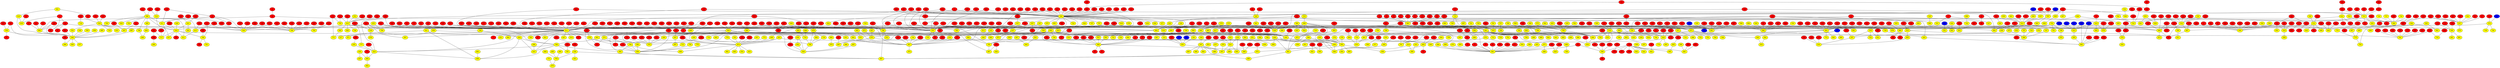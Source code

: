 graph {
0 [style = filled fillcolor = red];
1 [style = filled fillcolor = red];
2 [style = filled fillcolor = red];
3 [style = filled fillcolor = red];
4 [style = filled fillcolor = red];
5 [style = filled fillcolor = red];
6 [style = filled fillcolor = red];
7 [style = filled fillcolor = red];
8 [style = filled fillcolor = red];
9 [style = filled fillcolor = red];
10 [style = filled fillcolor = red];
11 [style = filled fillcolor = red];
12 [style = filled fillcolor = red];
13 [style = filled fillcolor = red];
14 [style = filled fillcolor = red];
15 [style = filled fillcolor = red];
16 [style = filled fillcolor = red];
17 [style = filled fillcolor = red];
18 [style = filled fillcolor = red];
19 [style = filled fillcolor = red];
20 [style = filled fillcolor = red];
21 [style = filled fillcolor = red];
22 [style = filled fillcolor = red];
23 [style = filled fillcolor = red];
24 [style = filled fillcolor = red];
25 [style = filled fillcolor = red];
26 [style = filled fillcolor = red];
27 [style = filled fillcolor = red];
28 [style = filled fillcolor = red];
29 [style = filled fillcolor = red];
30 [style = filled fillcolor = red];
31 [style = filled fillcolor = red];
32 [style = filled fillcolor = red];
33 [style = filled fillcolor = red];
34 [style = filled fillcolor = red];
35 [style = filled fillcolor = red];
36 [style = filled fillcolor = red];
37 [style = filled fillcolor = red];
38 [style = filled fillcolor = red];
39 [style = filled fillcolor = red];
40 [style = filled fillcolor = red];
41 [style = filled fillcolor = red];
42 [style = filled fillcolor = red];
43 [style = filled fillcolor = red];
44 [style = filled fillcolor = red];
45 [style = filled fillcolor = red];
46 [style = filled fillcolor = red];
47 [style = filled fillcolor = red];
48 [style = filled fillcolor = red];
49 [style = filled fillcolor = red];
50 [style = filled fillcolor = red];
51 [style = filled fillcolor = red];
52 [style = filled fillcolor = red];
53 [style = filled fillcolor = red];
54 [style = filled fillcolor = red];
55 [style = filled fillcolor = red];
56 [style = filled fillcolor = red];
57 [style = filled fillcolor = red];
58 [style = filled fillcolor = red];
59 [style = filled fillcolor = red];
60 [style = filled fillcolor = red];
61 [style = filled fillcolor = red];
62 [style = filled fillcolor = red];
63 [style = filled fillcolor = red];
64 [style = filled fillcolor = red];
65 [style = filled fillcolor = red];
66 [style = filled fillcolor = red];
67 [style = filled fillcolor = red];
68 [style = filled fillcolor = red];
69 [style = filled fillcolor = red];
70 [style = filled fillcolor = red];
71 [style = filled fillcolor = red];
72 [style = filled fillcolor = red];
73 [style = filled fillcolor = red];
74 [style = filled fillcolor = red];
75 [style = filled fillcolor = red];
76 [style = filled fillcolor = red];
77 [style = filled fillcolor = red];
78 [style = filled fillcolor = red];
79 [style = filled fillcolor = red];
80 [style = filled fillcolor = red];
81 [style = filled fillcolor = red];
82 [style = filled fillcolor = red];
83 [style = filled fillcolor = red];
84 [style = filled fillcolor = red];
85 [style = filled fillcolor = red];
86 [style = filled fillcolor = red];
87 [style = filled fillcolor = red];
88 [style = filled fillcolor = red];
89 [style = filled fillcolor = red];
90 [style = filled fillcolor = red];
91 [style = filled fillcolor = red];
92 [style = filled fillcolor = red];
93 [style = filled fillcolor = red];
94 [style = filled fillcolor = red];
95 [style = filled fillcolor = red];
96 [style = filled fillcolor = red];
97 [style = filled fillcolor = red];
98 [style = filled fillcolor = red];
99 [style = filled fillcolor = red];
100 [style = filled fillcolor = red];
101 [style = filled fillcolor = red];
102 [style = filled fillcolor = red];
103 [style = filled fillcolor = red];
104 [style = filled fillcolor = red];
105 [style = filled fillcolor = red];
106 [style = filled fillcolor = red];
107 [style = filled fillcolor = red];
108 [style = filled fillcolor = red];
109 [style = filled fillcolor = red];
110 [style = filled fillcolor = red];
111 [style = filled fillcolor = red];
112 [style = filled fillcolor = red];
113 [style = filled fillcolor = red];
114 [style = filled fillcolor = red];
115 [style = filled fillcolor = red];
116 [style = filled fillcolor = red];
117 [style = filled fillcolor = red];
118 [style = filled fillcolor = red];
119 [style = filled fillcolor = red];
120 [style = filled fillcolor = red];
121 [style = filled fillcolor = red];
122 [style = filled fillcolor = red];
123 [style = filled fillcolor = red];
124 [style = filled fillcolor = red];
125 [style = filled fillcolor = red];
126 [style = filled fillcolor = red];
127 [style = filled fillcolor = red];
128 [style = filled fillcolor = red];
129 [style = filled fillcolor = red];
130 [style = filled fillcolor = red];
131 [style = filled fillcolor = red];
132 [style = filled fillcolor = red];
133 [style = filled fillcolor = red];
134 [style = filled fillcolor = red];
135 [style = filled fillcolor = red];
136 [style = filled fillcolor = red];
137 [style = filled fillcolor = red];
138 [style = filled fillcolor = red];
139 [style = filled fillcolor = red];
140 [style = filled fillcolor = red];
141 [style = filled fillcolor = red];
142 [style = filled fillcolor = red];
143 [style = filled fillcolor = red];
144 [style = filled fillcolor = red];
145 [style = filled fillcolor = red];
146 [style = filled fillcolor = red];
147 [style = filled fillcolor = red];
148 [style = filled fillcolor = red];
149 [style = filled fillcolor = red];
150 [style = filled fillcolor = red];
151 [style = filled fillcolor = red];
152 [style = filled fillcolor = red];
153 [style = filled fillcolor = red];
154 [style = filled fillcolor = red];
155 [style = filled fillcolor = red];
156 [style = filled fillcolor = red];
157 [style = filled fillcolor = red];
158 [style = filled fillcolor = red];
159 [style = filled fillcolor = red];
160 [style = filled fillcolor = red];
161 [style = filled fillcolor = red];
162 [style = filled fillcolor = red];
163 [style = filled fillcolor = red];
164 [style = filled fillcolor = red];
165 [style = filled fillcolor = red];
166 [style = filled fillcolor = red];
167 [style = filled fillcolor = red];
168 [style = filled fillcolor = red];
169 [style = filled fillcolor = red];
170 [style = filled fillcolor = red];
171 [style = filled fillcolor = red];
172 [style = filled fillcolor = red];
173 [style = filled fillcolor = red];
174 [style = filled fillcolor = red];
175 [style = filled fillcolor = red];
176 [style = filled fillcolor = red];
177 [style = filled fillcolor = red];
178 [style = filled fillcolor = red];
179 [style = filled fillcolor = red];
180 [style = filled fillcolor = red];
181 [style = filled fillcolor = red];
182 [style = filled fillcolor = red];
183 [style = filled fillcolor = red];
184 [style = filled fillcolor = red];
185 [style = filled fillcolor = red];
186 [style = filled fillcolor = red];
187 [style = filled fillcolor = red];
188 [style = filled fillcolor = red];
189 [style = filled fillcolor = red];
190 [style = filled fillcolor = red];
191 [style = filled fillcolor = red];
192 [style = filled fillcolor = red];
193 [style = filled fillcolor = red];
194 [style = filled fillcolor = red];
195 [style = filled fillcolor = red];
196 [style = filled fillcolor = red];
197 [style = filled fillcolor = red];
198 [style = filled fillcolor = red];
199 [style = filled fillcolor = red];
200 [style = filled fillcolor = red];
201 [style = filled fillcolor = red];
202 [style = filled fillcolor = red];
203 [style = filled fillcolor = red];
204 [style = filled fillcolor = red];
205 [style = filled fillcolor = red];
206 [style = filled fillcolor = red];
207 [style = filled fillcolor = red];
208 [style = filled fillcolor = red];
209 [style = filled fillcolor = red];
210 [style = filled fillcolor = red];
211 [style = filled fillcolor = red];
212 [style = filled fillcolor = red];
213 [style = filled fillcolor = red];
214 [style = filled fillcolor = red];
215 [style = filled fillcolor = red];
216 [style = filled fillcolor = red];
217 [style = filled fillcolor = red];
218 [style = filled fillcolor = red];
219 [style = filled fillcolor = red];
220 [style = filled fillcolor = red];
221 [style = filled fillcolor = red];
222 [style = filled fillcolor = red];
223 [style = filled fillcolor = red];
224 [style = filled fillcolor = red];
225 [style = filled fillcolor = red];
226 [style = filled fillcolor = red];
227 [style = filled fillcolor = red];
228 [style = filled fillcolor = red];
229 [style = filled fillcolor = red];
230 [style = filled fillcolor = red];
231 [style = filled fillcolor = red];
232 [style = filled fillcolor = red];
233 [style = filled fillcolor = red];
234 [style = filled fillcolor = red];
235 [style = filled fillcolor = red];
236 [style = filled fillcolor = red];
237 [style = filled fillcolor = red];
238 [style = filled fillcolor = red];
239 [style = filled fillcolor = red];
240 [style = filled fillcolor = red];
241 [style = filled fillcolor = red];
242 [style = filled fillcolor = red];
243 [style = filled fillcolor = red];
244 [style = filled fillcolor = red];
245 [style = filled fillcolor = red];
246 [style = filled fillcolor = red];
247 [style = filled fillcolor = red];
248 [style = filled fillcolor = red];
249 [style = filled fillcolor = red];
250 [style = filled fillcolor = red];
251 [style = filled fillcolor = red];
252 [style = filled fillcolor = red];
253 [style = filled fillcolor = red];
254 [style = filled fillcolor = red];
255 [style = filled fillcolor = red];
256 [style = filled fillcolor = red];
257 [style = filled fillcolor = red];
258 [style = filled fillcolor = red];
259 [style = filled fillcolor = red];
260 [style = filled fillcolor = red];
261 [style = filled fillcolor = red];
262 [style = filled fillcolor = red];
263 [style = filled fillcolor = red];
264 [style = filled fillcolor = red];
265 [style = filled fillcolor = red];
266 [style = filled fillcolor = red];
267 [style = filled fillcolor = red];
268 [style = filled fillcolor = red];
269 [style = filled fillcolor = red];
270 [style = filled fillcolor = red];
271 [style = filled fillcolor = red];
272 [style = filled fillcolor = red];
273 [style = filled fillcolor = red];
274 [style = filled fillcolor = red];
275 [style = filled fillcolor = red];
276 [style = filled fillcolor = red];
277 [style = filled fillcolor = red];
278 [style = filled fillcolor = red];
279 [style = filled fillcolor = red];
280 [style = filled fillcolor = red];
281 [style = filled fillcolor = red];
282 [style = filled fillcolor = red];
283 [style = filled fillcolor = red];
284 [style = filled fillcolor = red];
285 [style = filled fillcolor = red];
286 [style = filled fillcolor = red];
287 [style = filled fillcolor = red];
288 [style = filled fillcolor = red];
289 [style = filled fillcolor = red];
290 [style = filled fillcolor = red];
291 [style = filled fillcolor = red];
292 [style = filled fillcolor = red];
293 [style = filled fillcolor = red];
294 [style = filled fillcolor = red];
295 [style = filled fillcolor = red];
296 [style = filled fillcolor = red];
297 [style = filled fillcolor = red];
298 [style = filled fillcolor = red];
299 [style = filled fillcolor = red];
300 [style = filled fillcolor = red];
301 [style = filled fillcolor = red];
302 [style = filled fillcolor = red];
303 [style = filled fillcolor = red];
304 [style = filled fillcolor = red];
305 [style = filled fillcolor = red];
306 [style = filled fillcolor = red];
307 [style = filled fillcolor = red];
308 [style = filled fillcolor = red];
309 [style = filled fillcolor = red];
310 [style = filled fillcolor = red];
311 [style = filled fillcolor = red];
312 [style = filled fillcolor = red];
313 [style = filled fillcolor = red];
314 [style = filled fillcolor = red];
315 [style = filled fillcolor = red];
316 [style = filled fillcolor = red];
317 [style = filled fillcolor = red];
318 [style = filled fillcolor = red];
319 [style = filled fillcolor = red];
320 [style = filled fillcolor = red];
321 [style = filled fillcolor = red];
322 [style = filled fillcolor = red];
323 [style = filled fillcolor = red];
324 [style = filled fillcolor = red];
325 [style = filled fillcolor = red];
326 [style = filled fillcolor = red];
327 [style = filled fillcolor = red];
328 [style = filled fillcolor = red];
329 [style = filled fillcolor = red];
330 [style = filled fillcolor = red];
331 [style = filled fillcolor = red];
332 [style = filled fillcolor = red];
333 [style = filled fillcolor = red];
334 [style = filled fillcolor = red];
335 [style = filled fillcolor = red];
336 [style = filled fillcolor = red];
337 [style = filled fillcolor = red];
338 [style = filled fillcolor = red];
339 [style = filled fillcolor = red];
340 [style = filled fillcolor = red];
341 [style = filled fillcolor = red];
342 [style = filled fillcolor = red];
343 [style = filled fillcolor = red];
344 [style = filled fillcolor = red];
345 [style = filled fillcolor = red];
346 [style = filled fillcolor = red];
347 [style = filled fillcolor = red];
348 [style = filled fillcolor = red];
349 [style = filled fillcolor = red];
350 [style = filled fillcolor = red];
351 [style = filled fillcolor = red];
352 [style = filled fillcolor = red];
353 [style = filled fillcolor = red];
354 [style = filled fillcolor = red];
355 [style = filled fillcolor = red];
356 [style = filled fillcolor = red];
357 [style = filled fillcolor = red];
358 [style = filled fillcolor = red];
359 [style = filled fillcolor = red];
360 [style = filled fillcolor = red];
361 [style = filled fillcolor = red];
362 [style = filled fillcolor = red];
363 [style = filled fillcolor = red];
364 [style = filled fillcolor = red];
365 [style = filled fillcolor = red];
366 [style = filled fillcolor = red];
367 [style = filled fillcolor = red];
368 [style = filled fillcolor = red];
369 [style = filled fillcolor = red];
370 [style = filled fillcolor = red];
371 [style = filled fillcolor = red];
372 [style = filled fillcolor = red];
373 [style = filled fillcolor = red];
374 [style = filled fillcolor = red];
375 [style = filled fillcolor = red];
376 [style = filled fillcolor = red];
377 [style = filled fillcolor = red];
378 [style = filled fillcolor = red];
379 [style = filled fillcolor = red];
380 [style = filled fillcolor = red];
381 [style = filled fillcolor = red];
382 [style = filled fillcolor = red];
383 [style = filled fillcolor = red];
384 [style = filled fillcolor = red];
385 [style = filled fillcolor = red];
386 [style = filled fillcolor = red];
387 [style = filled fillcolor = red];
388 [style = filled fillcolor = red];
389 [style = filled fillcolor = red];
390 [style = filled fillcolor = red];
391 [style = filled fillcolor = red];
392 [style = filled fillcolor = red];
393 [style = filled fillcolor = red];
394 [style = filled fillcolor = red];
395 [style = filled fillcolor = red];
396 [style = filled fillcolor = red];
397 [style = filled fillcolor = red];
398 [style = filled fillcolor = red];
399 [style = filled fillcolor = red];
400 [style = filled fillcolor = red];
401 [style = filled fillcolor = red];
402 [style = filled fillcolor = red];
403 [style = filled fillcolor = red];
404 [style = filled fillcolor = red];
405 [style = filled fillcolor = red];
406 [style = filled fillcolor = red];
407 [style = filled fillcolor = red];
408 [style = filled fillcolor = red];
409 [style = filled fillcolor = red];
410 [style = filled fillcolor = red];
411 [style = filled fillcolor = red];
412 [style = filled fillcolor = red];
413 [style = filled fillcolor = red];
414 [style = filled fillcolor = red];
415 [style = filled fillcolor = red];
416 [style = filled fillcolor = red];
417 [style = filled fillcolor = red];
418 [style = filled fillcolor = red];
419 [style = filled fillcolor = red];
420 [style = filled fillcolor = red];
421 [style = filled fillcolor = red];
422 [style = filled fillcolor = red];
423 [style = filled fillcolor = red];
424 [style = filled fillcolor = red];
425 [style = filled fillcolor = red];
426 [style = filled fillcolor = red];
427 [style = filled fillcolor = red];
428 [style = filled fillcolor = red];
429 [style = filled fillcolor = red];
430 [style = filled fillcolor = red];
431 [style = filled fillcolor = red];
432 [style = filled fillcolor = red];
433 [style = filled fillcolor = red];
434 [style = filled fillcolor = red];
435 [style = filled fillcolor = red];
436 [style = filled fillcolor = red];
437 [style = filled fillcolor = red];
438 [style = filled fillcolor = red];
439 [style = filled fillcolor = red];
440 [style = filled fillcolor = red];
441 [style = filled fillcolor = red];
442 [style = filled fillcolor = red];
443 [style = filled fillcolor = red];
444 [style = filled fillcolor = red];
445 [style = filled fillcolor = red];
446 [style = filled fillcolor = red];
447 [style = filled fillcolor = red];
448 [style = filled fillcolor = red];
449 [style = filled fillcolor = red];
450 [style = filled fillcolor = red];
451 [style = filled fillcolor = red];
452 [style = filled fillcolor = red];
453 [style = filled fillcolor = red];
454 [style = filled fillcolor = red];
455 [style = filled fillcolor = red];
456 [style = filled fillcolor = red];
457 [style = filled fillcolor = red];
458 [style = filled fillcolor = red];
459 [style = filled fillcolor = red];
460 [style = filled fillcolor = red];
461 [style = filled fillcolor = red];
462 [style = filled fillcolor = red];
463 [style = filled fillcolor = red];
464 [style = filled fillcolor = red];
465 [style = filled fillcolor = red];
466 [style = filled fillcolor = red];
467 [style = filled fillcolor = red];
468 [style = filled fillcolor = red];
469 [style = filled fillcolor = red];
470 [style = filled fillcolor = red];
471 [style = filled fillcolor = red];
472 [style = filled fillcolor = red];
473 [style = filled fillcolor = red];
474 [style = filled fillcolor = red];
475 [style = filled fillcolor = red];
476 [style = filled fillcolor = red];
477 [style = filled fillcolor = red];
478 [style = filled fillcolor = red];
479 [style = filled fillcolor = red];
480 [style = filled fillcolor = red];
481 [style = filled fillcolor = red];
482 [style = filled fillcolor = red];
483 [style = filled fillcolor = red];
484 [style = filled fillcolor = red];
485 [style = filled fillcolor = red];
486 [style = filled fillcolor = red];
487 [style = filled fillcolor = red];
488 [style = filled fillcolor = red];
489 [style = filled fillcolor = red];
490 [style = filled fillcolor = blue];
491 [style = filled fillcolor = blue];
492 [style = filled fillcolor = blue];
493 [style = filled fillcolor = blue];
494 [style = filled fillcolor = blue];
495 [style = filled fillcolor = blue];
496 [style = filled fillcolor = blue];
497 [style = filled fillcolor = blue];
498 [style = filled fillcolor = blue];
499 [style = filled fillcolor = blue];
500 [style = filled fillcolor = blue];
501 [style = filled fillcolor = blue];
502 [style = filled fillcolor = blue];
503 [style = filled fillcolor = blue];
504 [style = filled fillcolor = yellow];
505 [style = filled fillcolor = yellow];
506 [style = filled fillcolor = yellow];
507 [style = filled fillcolor = yellow];
508 [style = filled fillcolor = yellow];
509 [style = filled fillcolor = yellow];
510 [style = filled fillcolor = yellow];
511 [style = filled fillcolor = yellow];
512 [style = filled fillcolor = yellow];
513 [style = filled fillcolor = yellow];
514 [style = filled fillcolor = yellow];
515 [style = filled fillcolor = yellow];
516 [style = filled fillcolor = yellow];
517 [style = filled fillcolor = yellow];
518 [style = filled fillcolor = yellow];
519 [style = filled fillcolor = yellow];
520 [style = filled fillcolor = yellow];
521 [style = filled fillcolor = yellow];
522 [style = filled fillcolor = yellow];
523 [style = filled fillcolor = yellow];
524 [style = filled fillcolor = yellow];
525 [style = filled fillcolor = yellow];
526 [style = filled fillcolor = yellow];
527 [style = filled fillcolor = yellow];
528 [style = filled fillcolor = yellow];
529 [style = filled fillcolor = yellow];
530 [style = filled fillcolor = yellow];
531 [style = filled fillcolor = yellow];
532 [style = filled fillcolor = yellow];
533 [style = filled fillcolor = yellow];
534 [style = filled fillcolor = yellow];
535 [style = filled fillcolor = yellow];
536 [style = filled fillcolor = yellow];
537 [style = filled fillcolor = yellow];
538 [style = filled fillcolor = yellow];
539 [style = filled fillcolor = yellow];
540 [style = filled fillcolor = yellow];
541 [style = filled fillcolor = yellow];
542 [style = filled fillcolor = yellow];
543 [style = filled fillcolor = yellow];
544 [style = filled fillcolor = yellow];
545 [style = filled fillcolor = yellow];
546 [style = filled fillcolor = yellow];
547 [style = filled fillcolor = yellow];
548 [style = filled fillcolor = yellow];
549 [style = filled fillcolor = yellow];
550 [style = filled fillcolor = yellow];
551 [style = filled fillcolor = yellow];
552 [style = filled fillcolor = yellow];
553 [style = filled fillcolor = yellow];
554 [style = filled fillcolor = yellow];
555 [style = filled fillcolor = yellow];
556 [style = filled fillcolor = yellow];
557 [style = filled fillcolor = yellow];
558 [style = filled fillcolor = yellow];
559 [style = filled fillcolor = yellow];
560 [style = filled fillcolor = yellow];
561 [style = filled fillcolor = yellow];
562 [style = filled fillcolor = yellow];
563 [style = filled fillcolor = yellow];
564 [style = filled fillcolor = yellow];
565 [style = filled fillcolor = yellow];
566 [style = filled fillcolor = yellow];
567 [style = filled fillcolor = yellow];
568 [style = filled fillcolor = yellow];
569 [style = filled fillcolor = yellow];
570 [style = filled fillcolor = yellow];
571 [style = filled fillcolor = yellow];
572 [style = filled fillcolor = yellow];
573 [style = filled fillcolor = yellow];
574 [style = filled fillcolor = yellow];
575 [style = filled fillcolor = yellow];
576 [style = filled fillcolor = yellow];
577 [style = filled fillcolor = yellow];
578 [style = filled fillcolor = yellow];
579 [style = filled fillcolor = yellow];
580 [style = filled fillcolor = yellow];
581 [style = filled fillcolor = yellow];
582 [style = filled fillcolor = yellow];
583 [style = filled fillcolor = yellow];
584 [style = filled fillcolor = yellow];
585 [style = filled fillcolor = yellow];
586 [style = filled fillcolor = yellow];
587 [style = filled fillcolor = yellow];
588 [style = filled fillcolor = yellow];
589 [style = filled fillcolor = yellow];
590 [style = filled fillcolor = yellow];
591 [style = filled fillcolor = yellow];
592 [style = filled fillcolor = yellow];
593 [style = filled fillcolor = yellow];
594 [style = filled fillcolor = yellow];
595 [style = filled fillcolor = yellow];
596 [style = filled fillcolor = yellow];
597 [style = filled fillcolor = yellow];
598 [style = filled fillcolor = yellow];
599 [style = filled fillcolor = yellow];
600 [style = filled fillcolor = yellow];
601 [style = filled fillcolor = yellow];
602 [style = filled fillcolor = yellow];
603 [style = filled fillcolor = yellow];
604 [style = filled fillcolor = yellow];
605 [style = filled fillcolor = yellow];
606 [style = filled fillcolor = yellow];
607 [style = filled fillcolor = yellow];
608 [style = filled fillcolor = yellow];
609 [style = filled fillcolor = yellow];
610 [style = filled fillcolor = yellow];
611 [style = filled fillcolor = yellow];
612 [style = filled fillcolor = yellow];
613 [style = filled fillcolor = yellow];
614 [style = filled fillcolor = yellow];
615 [style = filled fillcolor = yellow];
616 [style = filled fillcolor = yellow];
617 [style = filled fillcolor = yellow];
618 [style = filled fillcolor = yellow];
619 [style = filled fillcolor = yellow];
620 [style = filled fillcolor = yellow];
621 [style = filled fillcolor = yellow];
622 [style = filled fillcolor = yellow];
623 [style = filled fillcolor = yellow];
624 [style = filled fillcolor = yellow];
625 [style = filled fillcolor = yellow];
626 [style = filled fillcolor = yellow];
627 [style = filled fillcolor = yellow];
628 [style = filled fillcolor = yellow];
629 [style = filled fillcolor = yellow];
630 [style = filled fillcolor = yellow];
631 [style = filled fillcolor = yellow];
632 [style = filled fillcolor = yellow];
633 [style = filled fillcolor = yellow];
634 [style = filled fillcolor = yellow];
635 [style = filled fillcolor = yellow];
636 [style = filled fillcolor = yellow];
637 [style = filled fillcolor = yellow];
638 [style = filled fillcolor = yellow];
639 [style = filled fillcolor = yellow];
640 [style = filled fillcolor = yellow];
641 [style = filled fillcolor = yellow];
642 [style = filled fillcolor = yellow];
643 [style = filled fillcolor = yellow];
644 [style = filled fillcolor = yellow];
645 [style = filled fillcolor = yellow];
646 [style = filled fillcolor = yellow];
647 [style = filled fillcolor = yellow];
648 [style = filled fillcolor = yellow];
649 [style = filled fillcolor = yellow];
650 [style = filled fillcolor = yellow];
651 [style = filled fillcolor = yellow];
652 [style = filled fillcolor = yellow];
653 [style = filled fillcolor = yellow];
654 [style = filled fillcolor = yellow];
655 [style = filled fillcolor = yellow];
656 [style = filled fillcolor = yellow];
657 [style = filled fillcolor = yellow];
658 [style = filled fillcolor = yellow];
659 [style = filled fillcolor = yellow];
660 [style = filled fillcolor = yellow];
661 [style = filled fillcolor = yellow];
662 [style = filled fillcolor = yellow];
663 [style = filled fillcolor = yellow];
664 [style = filled fillcolor = yellow];
665 [style = filled fillcolor = yellow];
666 [style = filled fillcolor = yellow];
667 [style = filled fillcolor = yellow];
668 [style = filled fillcolor = yellow];
669 [style = filled fillcolor = yellow];
670 [style = filled fillcolor = yellow];
671 [style = filled fillcolor = yellow];
672 [style = filled fillcolor = yellow];
673 [style = filled fillcolor = yellow];
674 [style = filled fillcolor = yellow];
675 [style = filled fillcolor = yellow];
676 [style = filled fillcolor = yellow];
677 [style = filled fillcolor = yellow];
678 [style = filled fillcolor = yellow];
679 [style = filled fillcolor = yellow];
680 [style = filled fillcolor = yellow];
681 [style = filled fillcolor = yellow];
682 [style = filled fillcolor = yellow];
683 [style = filled fillcolor = yellow];
684 [style = filled fillcolor = yellow];
685 [style = filled fillcolor = yellow];
686 [style = filled fillcolor = yellow];
687 [style = filled fillcolor = yellow];
688 [style = filled fillcolor = yellow];
689 [style = filled fillcolor = yellow];
690 [style = filled fillcolor = yellow];
691 [style = filled fillcolor = yellow];
692 [style = filled fillcolor = yellow];
693 [style = filled fillcolor = yellow];
694 [style = filled fillcolor = yellow];
695 [style = filled fillcolor = yellow];
696 [style = filled fillcolor = yellow];
697 [style = filled fillcolor = yellow];
698 [style = filled fillcolor = yellow];
699 [style = filled fillcolor = yellow];
700 [style = filled fillcolor = yellow];
701 [style = filled fillcolor = yellow];
702 [style = filled fillcolor = yellow];
703 [style = filled fillcolor = yellow];
704 [style = filled fillcolor = yellow];
705 [style = filled fillcolor = yellow];
706 [style = filled fillcolor = yellow];
707 [style = filled fillcolor = yellow];
708 [style = filled fillcolor = yellow];
709 [style = filled fillcolor = yellow];
710 [style = filled fillcolor = yellow];
711 [style = filled fillcolor = yellow];
712 [style = filled fillcolor = yellow];
713 [style = filled fillcolor = yellow];
714 [style = filled fillcolor = yellow];
715 [style = filled fillcolor = yellow];
716 [style = filled fillcolor = yellow];
717 [style = filled fillcolor = yellow];
718 [style = filled fillcolor = yellow];
719 [style = filled fillcolor = yellow];
720 [style = filled fillcolor = yellow];
721 [style = filled fillcolor = yellow];
722 [style = filled fillcolor = yellow];
723 [style = filled fillcolor = yellow];
724 [style = filled fillcolor = yellow];
725 [style = filled fillcolor = yellow];
726 [style = filled fillcolor = yellow];
727 [style = filled fillcolor = yellow];
728 [style = filled fillcolor = yellow];
729 [style = filled fillcolor = yellow];
730 [style = filled fillcolor = yellow];
731 [style = filled fillcolor = yellow];
732 [style = filled fillcolor = yellow];
733 [style = filled fillcolor = yellow];
734 [style = filled fillcolor = yellow];
735 [style = filled fillcolor = yellow];
736 [style = filled fillcolor = yellow];
737 [style = filled fillcolor = yellow];
738 [style = filled fillcolor = yellow];
739 [style = filled fillcolor = yellow];
740 [style = filled fillcolor = yellow];
741 [style = filled fillcolor = yellow];
742 [style = filled fillcolor = yellow];
743 [style = filled fillcolor = yellow];
744 [style = filled fillcolor = yellow];
745 [style = filled fillcolor = yellow];
746 [style = filled fillcolor = yellow];
747 [style = filled fillcolor = yellow];
748 [style = filled fillcolor = yellow];
749 [style = filled fillcolor = yellow];
750 [style = filled fillcolor = yellow];
751 [style = filled fillcolor = yellow];
752 [style = filled fillcolor = yellow];
753 [style = filled fillcolor = yellow];
754 [style = filled fillcolor = yellow];
755 [style = filled fillcolor = yellow];
756 [style = filled fillcolor = yellow];
757 [style = filled fillcolor = yellow];
758 [style = filled fillcolor = yellow];
759 [style = filled fillcolor = yellow];
760 [style = filled fillcolor = yellow];
761 [style = filled fillcolor = yellow];
762 [style = filled fillcolor = yellow];
763 [style = filled fillcolor = yellow];
764 [style = filled fillcolor = yellow];
765 [style = filled fillcolor = yellow];
766 [style = filled fillcolor = yellow];
767 [style = filled fillcolor = yellow];
768 [style = filled fillcolor = yellow];
769 [style = filled fillcolor = yellow];
770 [style = filled fillcolor = yellow];
771 [style = filled fillcolor = yellow];
772 [style = filled fillcolor = yellow];
773 [style = filled fillcolor = yellow];
774 [style = filled fillcolor = yellow];
775 [style = filled fillcolor = yellow];
776 [style = filled fillcolor = yellow];
777 [style = filled fillcolor = yellow];
778 [style = filled fillcolor = yellow];
779 [style = filled fillcolor = yellow];
780 [style = filled fillcolor = yellow];
781 [style = filled fillcolor = yellow];
782 [style = filled fillcolor = yellow];
783 [style = filled fillcolor = yellow];
784 [style = filled fillcolor = yellow];
785 [style = filled fillcolor = yellow];
786 [style = filled fillcolor = yellow];
787 [style = filled fillcolor = yellow];
788 [style = filled fillcolor = yellow];
789 [style = filled fillcolor = yellow];
790 [style = filled fillcolor = yellow];
791 [style = filled fillcolor = yellow];
792 [style = filled fillcolor = yellow];
793 [style = filled fillcolor = yellow];
794 [style = filled fillcolor = yellow];
795 [style = filled fillcolor = yellow];
796 [style = filled fillcolor = yellow];
797 [style = filled fillcolor = yellow];
798 [style = filled fillcolor = yellow];
799 [style = filled fillcolor = yellow];
800 [style = filled fillcolor = yellow];
801 [style = filled fillcolor = yellow];
802 [style = filled fillcolor = yellow];
803 [style = filled fillcolor = yellow];
804 [style = filled fillcolor = yellow];
805 [style = filled fillcolor = yellow];
806 [style = filled fillcolor = yellow];
807 [style = filled fillcolor = yellow];
808 [style = filled fillcolor = yellow];
809 [style = filled fillcolor = yellow];
810 [style = filled fillcolor = yellow];
811 [style = filled fillcolor = yellow];
812 [style = filled fillcolor = yellow];
813 [style = filled fillcolor = yellow];
814 [style = filled fillcolor = yellow];
815 [style = filled fillcolor = yellow];
816 [style = filled fillcolor = yellow];
817 [style = filled fillcolor = yellow];
818 [style = filled fillcolor = yellow];
819 [style = filled fillcolor = yellow];
820 [style = filled fillcolor = yellow];
821 [style = filled fillcolor = yellow];
822 [style = filled fillcolor = yellow];
823 [style = filled fillcolor = yellow];
824 [style = filled fillcolor = yellow];
825 [style = filled fillcolor = yellow];
826 [style = filled fillcolor = yellow];
827 [style = filled fillcolor = yellow];
828 [style = filled fillcolor = yellow];
829 [style = filled fillcolor = yellow];
830 [style = filled fillcolor = yellow];
831 [style = filled fillcolor = yellow];
832 [style = filled fillcolor = yellow];
833 [style = filled fillcolor = yellow];
834 [style = filled fillcolor = yellow];
835 [style = filled fillcolor = yellow];
836 [style = filled fillcolor = yellow];
837 [style = filled fillcolor = yellow];
838 [style = filled fillcolor = yellow];
839 [style = filled fillcolor = yellow];
840 [style = filled fillcolor = yellow];
841 [style = filled fillcolor = yellow];
842 [style = filled fillcolor = yellow];
843 [style = filled fillcolor = yellow];
844 [style = filled fillcolor = yellow];
845 [style = filled fillcolor = yellow];
846 [style = filled fillcolor = yellow];
847 [style = filled fillcolor = yellow];
848 [style = filled fillcolor = yellow];
849 [style = filled fillcolor = yellow];
850 [style = filled fillcolor = yellow];
851 [style = filled fillcolor = yellow];
852 [style = filled fillcolor = yellow];
853 [style = filled fillcolor = yellow];
854 [style = filled fillcolor = yellow];
855 [style = filled fillcolor = yellow];
856 [style = filled fillcolor = yellow];
857 [style = filled fillcolor = yellow];
858 [style = filled fillcolor = yellow];
859 [style = filled fillcolor = yellow];
860 [style = filled fillcolor = yellow];
861 [style = filled fillcolor = yellow];
862 [style = filled fillcolor = yellow];
863 [style = filled fillcolor = yellow];
864 [style = filled fillcolor = yellow];
865 [style = filled fillcolor = yellow];
866 [style = filled fillcolor = yellow];
867 [style = filled fillcolor = yellow];
868 [style = filled fillcolor = yellow];
869 [style = filled fillcolor = yellow];
870 [style = filled fillcolor = yellow];
871 [style = filled fillcolor = yellow];
872 [style = filled fillcolor = yellow];
873 [style = filled fillcolor = yellow];
874 [style = filled fillcolor = yellow];
875 [style = filled fillcolor = yellow];
876 [style = filled fillcolor = yellow];
877 [style = filled fillcolor = yellow];
878 [style = filled fillcolor = yellow];
879 [style = filled fillcolor = yellow];
880 [style = filled fillcolor = yellow];
881 [style = filled fillcolor = yellow];
882 [style = filled fillcolor = yellow];
883 [style = filled fillcolor = yellow];
884 [style = filled fillcolor = yellow];
885 [style = filled fillcolor = yellow];
886 [style = filled fillcolor = yellow];
887 [style = filled fillcolor = yellow];
888 [style = filled fillcolor = yellow];
889 [style = filled fillcolor = yellow];
890 [style = filled fillcolor = yellow];
891 [style = filled fillcolor = yellow];
892 [style = filled fillcolor = yellow];
893 [style = filled fillcolor = yellow];
894 [style = filled fillcolor = yellow];
895 [style = filled fillcolor = yellow];
896 [style = filled fillcolor = yellow];
897 [style = filled fillcolor = yellow];
898 [style = filled fillcolor = yellow];
899 [style = filled fillcolor = yellow];
900 [style = filled fillcolor = yellow];
901 [style = filled fillcolor = yellow];
902 [style = filled fillcolor = yellow];
903 [style = filled fillcolor = yellow];
904 [style = filled fillcolor = yellow];
905 [style = filled fillcolor = yellow];
906 [style = filled fillcolor = yellow];
907 [style = filled fillcolor = yellow];
908 [style = filled fillcolor = yellow];
909 [style = filled fillcolor = yellow];
910 [style = filled fillcolor = yellow];
911 [style = filled fillcolor = yellow];
912 [style = filled fillcolor = yellow];
913 [style = filled fillcolor = yellow];
914 [style = filled fillcolor = yellow];
915 [style = filled fillcolor = yellow];
916 [style = filled fillcolor = yellow];
917 [style = filled fillcolor = yellow];
918 [style = filled fillcolor = yellow];
919 [style = filled fillcolor = yellow];
920 [style = filled fillcolor = yellow];
921 [style = filled fillcolor = yellow];
922 [style = filled fillcolor = yellow];
923 [style = filled fillcolor = yellow];
924 [style = filled fillcolor = yellow];
925 [style = filled fillcolor = yellow];
926 [style = filled fillcolor = yellow];
927 [style = filled fillcolor = yellow];
928 [style = filled fillcolor = yellow];
929 [style = filled fillcolor = yellow];
930 [style = filled fillcolor = yellow];
931 [style = filled fillcolor = yellow];
932 [style = filled fillcolor = yellow];
933 [style = filled fillcolor = yellow];
934 [style = filled fillcolor = yellow];
935 [style = filled fillcolor = yellow];
936 [style = filled fillcolor = yellow];
937 [style = filled fillcolor = yellow];
938 [style = filled fillcolor = yellow];
939 [style = filled fillcolor = yellow];
940 [style = filled fillcolor = yellow];
941 [style = filled fillcolor = yellow];
942 [style = filled fillcolor = yellow];
943 [style = filled fillcolor = yellow];
944 [style = filled fillcolor = yellow];
945 [style = filled fillcolor = yellow];
946 [style = filled fillcolor = yellow];
947 [style = filled fillcolor = yellow];
948 [style = filled fillcolor = yellow];
949 [style = filled fillcolor = yellow];
950 [style = filled fillcolor = yellow];
951 [style = filled fillcolor = yellow];
952 [style = filled fillcolor = yellow];
953 [style = filled fillcolor = yellow];
954 [style = filled fillcolor = yellow];
955 [style = filled fillcolor = yellow];
956 [style = filled fillcolor = yellow];
957 [style = filled fillcolor = yellow];
958 [style = filled fillcolor = yellow];
959 [style = filled fillcolor = yellow];
960 [style = filled fillcolor = yellow];
961 [style = filled fillcolor = yellow];
962 [style = filled fillcolor = yellow];
963 [style = filled fillcolor = yellow];
964 [style = filled fillcolor = yellow];
965 [style = filled fillcolor = yellow];
966 [style = filled fillcolor = yellow];
967 [style = filled fillcolor = yellow];
968 [style = filled fillcolor = yellow];
969 [style = filled fillcolor = yellow];
970 [style = filled fillcolor = yellow];
971 [style = filled fillcolor = yellow];
972 [style = filled fillcolor = yellow];
973 [style = filled fillcolor = yellow];
974 [style = filled fillcolor = yellow];
975 [style = filled fillcolor = yellow];
976 [style = filled fillcolor = yellow];
977 [style = filled fillcolor = yellow];
978 [style = filled fillcolor = yellow];
979 [style = filled fillcolor = yellow];
980 [style = filled fillcolor = yellow];
981 [style = filled fillcolor = yellow];
982 [style = filled fillcolor = yellow];
983 [style = filled fillcolor = yellow];
984 [style = filled fillcolor = yellow];
985 [style = filled fillcolor = yellow];
986 [style = filled fillcolor = yellow];
987 [style = filled fillcolor = yellow];
988 [style = filled fillcolor = yellow];
989 [style = filled fillcolor = yellow];
990 [style = filled fillcolor = yellow];
991 [style = filled fillcolor = yellow];
992 [style = filled fillcolor = yellow];
993 [style = filled fillcolor = yellow];
994 [style = filled fillcolor = yellow];
995 [style = filled fillcolor = yellow];
996 [style = filled fillcolor = yellow];
997 [style = filled fillcolor = yellow];
998 [style = filled fillcolor = yellow];
999 [style = filled fillcolor = yellow];
122 -- 807;
133 -- 555;
0 -- 24;
161 -- 506;
124 -- 976;
177 -- 874;
169 -- 678;
145 -- 511;
131 -- 544;
122 -- 929;
145 -- 506;
127 -- 990;
128 -- 768;
155 -- 720;
152 -- 174;
142 -- 807;
130 -- 511;
125 -- 976;
138 -- 768;
126 -- 603;
134 -- 583;
131 -- 769;
169 -- 798;
162 -- 555;
136 -- 36;
123 -- 812;
154 -- 678;
172 -- 771;
152 -- 629;
155 -- 252;
137 -- 544;
176 -- 788;
177 -- 511;
149 -- 506;
140 -- 637;
159 -- 543;
140 -- 929;
122 -- 543;
151 -- 629;
146 -- 506;
170 -- 768;
148 -- 511;
150 -- 544;
139 -- 519;
182 -- 768;
183 -- 511;
184 -- 540;
158 -- 800;
132 -- 780;
160 -- 781;
143 -- 986;
165 -- 511;
155 -- 742;
148 -- 910;
175 -- 540;
176 -- 468;
141 -- 801;
147 -- 511;
153 -- 610;
172 -- 795;
127 -- 487;
144 -- 601;
136 -- 611;
171 -- 511;
128 -- 544;
180 -- 511;
181 -- 529;
137 -- 782;
155 -- 284;
163 -- 583;
157 -- 670;
132 -- 511;
156 -- 673;
161 -- 555;
173 -- 511;
135 -- 961;
158 -- 714;
129 -- 511;
164 -- 631;
168 -- 511;
167 -- 768;
166 -- 781;
194 -- 929;
195 -- 607;
196 -- 603;
196 -- 808;
197 -- 515;
198 -- 539;
199 -- 332;
200 -- 912;
201 -- 515;
201 -- 808;
202 -- 768;
203 -- 781;
204 -- 769;
205 -- 529;
205 -- 718;
206 -- 468;
206 -- 788;
207 -- 468;
207 -- 788;
208 -- 583;
209 -- 610;
210 -- 982;
211 -- 511;
212 -- 781;
213 -- 776;
213 -- 781;
214 -- 518;
214 -- 777;
215 -- 1;
215 -- 511;
216 -- 511;
217 -- 555;
218 -- 768;
218 -- 782;
219 -- 511;
220 -- 678;
221 -- 678;
222 -- 511;
223 -- 511;
224 -- 506;
225 -- 511;
226 -- 807;
227 -- 720;
228 -- 469;
229 -- 543;
178 -- 781;
179 -- 982;
185 -- 511;
186 -- 511;
187 -- 788;
188 -- 781;
189 -- 670;
190 -- 661;
190 -- 673;
191 -- 673;
192 -- 902;
193 -- 767;
0 -- 45;
0 -- 838;
2 -- 959;
3 -- 506;
3 -- 555;
4 -- 555;
5 -- 54;
5 -- 770;
11 -- 513;
12 -- 980;
13 -- 51;
13 -- 396;
14 -- 821;
14 -- 905;
15 -- 980;
16 -- 563;
17 -- 527;
17 -- 531;
18 -- 558;
18 -- 948;
19 -- 34;
20 -- 884;
21 -- 839;
22 -- 947;
23 -- 511;
24 -- 42;
24 -- 45;
24 -- 882;
24 -- 902;
25 -- 46;
26 -- 563;
27 -- 882;
28 -- 947;
29 -- 882;
30 -- 563;
30 -- 888;
31 -- 882;
32 -- 980;
33 -- 46;
33 -- 563;
34 -- 563;
34 -- 882;
35 -- 563;
36 -- 10;
36 -- 544;
36 -- 611;
37 -- 563;
38 -- 563;
39 -- 838;
40 -- 959;
41 -- 563;
43 -- 560;
47 -- 956;
69 -- 59;
70 -- 842;
71 -- 991;
72 -- 594;
73 -- 621;
74 -- 511;
75 -- 991;
76 -- 819;
77 -- 900;
78 -- 595;
79 -- 991;
80 -- 818;
81 -- 511;
82 -- 596;
82 -- 991;
83 -- 857;
84 -- 548;
84 -- 945;
85 -- 997;
86 -- 520;
87 -- 857;
88 -- 991;
89 -- 905;
90 -- 954;
91 -- 621;
92 -- 532;
92 -- 808;
93 -- 506;
94 -- 986;
95 -- 513;
96 -- 513;
97 -- 959;
98 -- 511;
99 -- 102;
100 -- 464;
101 -- 102;
101 -- 464;
103 -- 475;
103 -- 581;
103 -- 839;
103 -- 902;
103 -- 935;
103 -- 983;
104 -- 808;
105 -- 563;
106 -- 377;
106 -- 379;
106 -- 399;
106 -- 596;
106 -- 622;
106 -- 842;
106 -- 881;
106 -- 942;
106 -- 995;
107 -- 857;
108 -- 764;
108 -- 800;
109 -- 613;
109 -- 768;
110 -- 540;
111 -- 586;
112 -- 555;
113 -- 511;
114 -- 610;
114 -- 795;
115 -- 544;
116 -- 506;
117 -- 604;
118 -- 767;
119 -- 956;
120 -- 670;
121 -- 519;
122 -- 273;
229 -- 604;
230 -- 973;
231 -- 671;
232 -- 583;
233 -- 506;
233 -- 555;
234 -- 632;
235 -- 506;
236 -- 506;
237 -- 506;
238 -- 511;
239 -- 610;
240 -- 47;
240 -- 585;
241 -- 583;
242 -- 601;
243 -- 929;
244 -- 673;
245 -- 819;
245 -- 902;
246 -- 701;
247 -- 929;
248 -- 929;
249 -- 929;
250 -- 673;
251 -- 708;
253 -- 439;
254 -- 604;
254 -- 807;
255 -- 678;
256 -- 928;
256 -- 967;
257 -- 674;
258 -- 635;
259 -- 555;
260 -- 678;
261 -- 544;
261 -- 613;
262 -- 583;
263 -- 511;
264 -- 823;
265 -- 468;
265 -- 788;
266 -- 511;
266 -- 610;
267 -- 476;
267 -- 506;
268 -- 506;
269 -- 506;
270 -- 511;
270 -- 555;
271 -- 583;
272 -- 511;
274 -- 701;
275 -- 715;
276 -- 438;
277 -- 807;
278 -- 284;
279 -- 647;
280 -- 284;
281 -- 765;
282 -- 601;
282 -- 671;
283 -- 807;
284 -- 601;
284 -- 672;
285 -- 506;
285 -- 555;
286 -- 511;
286 -- 906;
287 -- 986;
288 -- 815;
289 -- 959;
290 -- 990;
291 -- 506;
291 -- 693;
292 -- 511;
293 -- 555;
294 -- 603;
295 -- 298;
295 -- 717;
296 -- 511;
296 -- 555;
297 -- 610;
298 -- 690;
299 -- 511;
300 -- 511;
301 -- 555;
302 -- 511;
303 -- 511;
304 -- 629;
305 -- 478;
305 -- 611;
306 -- 544;
306 -- 768;
307 -- 787;
308 -- 487;
309 -- 506;
310 -- 874;
311 -- 874;
312 -- 629;
313 -- 511;
314 -- 511;
315 -- 768;
316 -- 506;
316 -- 555;
317 -- 506;
318 -- 572;
319 -- 487;
320 -- 518;
320 -- 961;
321 -- 511;
322 -- 543;
323 -- 543;
324 -- 714;
325 -- 539;
326 -- 374;
326 -- 808;
327 -- 365;
327 -- 808;
328 -- 603;
329 -- 511;
329 -- 555;
329 -- 601;
329 -- 808;
330 -- 810;
331 -- 518;
331 -- 540;
331 -- 544;
331 -- 567;
331 -- 784;
332 -- 550;
332 -- 808;
333 -- 557;
334 -- 532;
335 -- 810;
336 -- 810;
337 -- 532;
338 -- 603;
339 -- 765;
340 -- 959;
341 -- 581;
342 -- 532;
343 -- 893;
344 -- 581;
345 -- 395;
346 -- 743;
347 -- 834;
348 -- 833;
348 -- 834;
349 -- 834;
350 -- 834;
351 -- 852;
352 -- 834;
353 -- 834;
354 -- 959;
355 -- 857;
356 -- 945;
357 -- 951;
358 -- 834;
359 -- 834;
360 -- 980;
361 -- 834;
362 -- 948;
363 -- 392;
363 -- 450;
364 -- 372;
365 -- 570;
366 -- 513;
366 -- 743;
367 -- 581;
367 -- 986;
368 -- 859;
369 -- 379;
370 -- 857;
371 -- 961;
372 -- 513;
373 -- 506;
373 -- 555;
373 -- 980;
375 -- 581;
376 -- 506;
376 -- 520;
376 -- 847;
376 -- 848;
376 -- 946;
378 -- 595;
378 -- 674;
378 -- 941;
380 -- 620;
380 -- 991;
381 -- 596;
382 -- 837;
382 -- 875;
383 -- 620;
384 -- 506;
384 -- 555;
385 -- 886;
385 -- 991;
386 -- 991;
387 -- 857;
388 -- 547;
389 -- 991;
390 -- 882;
390 -- 948;
391 -- 998;
392 -- 483;
392 -- 607;
392 -- 818;
392 -- 952;
392 -- 959;
393 -- 581;
394 -- 537;
395 -- 513;
395 -- 612;
397 -- 857;
398 -- 905;
400 -- 881;
401 -- 953;
402 -- 953;
403 -- 881;
404 -- 506;
404 -- 511;
405 -- 578;
405 -- 956;
406 -- 583;
407 -- 506;
407 -- 823;
407 -- 961;
408 -- 511;
409 -- 511;
410 -- 511;
411 -- 556;
411 -- 766;
412 -- 413;
412 -- 511;
413 -- 511;
413 -- 785;
414 -- 982;
415 -- 555;
416 -- 529;
417 -- 506;
418 -- 629;
419 -- 583;
420 -- 511;
420 -- 902;
421 -- 781;
422 -- 583;
423 -- 506;
424 -- 511;
424 -- 555;
425 -- 631;
426 -- 511;
427 -- 514;
427 -- 586;
428 -- 486;
429 -- 511;
430 -- 778;
430 -- 874;
431 -- 511;
432 -- 514;
433 -- 506;
434 -- 776;
435 -- 807;
436 -- 601;
437 -- 701;
438 -- 936;
439 -- 536;
440 -- 646;
440 -- 812;
441 -- 519;
442 -- 804;
443 -- 959;
444 -- 986;
445 -- 959;
446 -- 743;
447 -- 581;
448 -- 64;
449 -- 839;
450 -- 477;
451 -- 980;
452 -- 980;
453 -- 558;
454 -- 993;
455 -- 818;
456 -- 596;
457 -- 596;
458 -- 602;
459 -- 989;
460 -- 570;
461 -- 520;
462 -- 571;
462 -- 585;
462 -- 956;
463 -- 506;
463 -- 555;
464 -- 506;
465 -- 506;
466 -- 982;
467 -- 780;
468 -- 689;
469 -- 720;
470 -- 812;
471 -- 991;
472 -- 512;
473 -- 483;
474 -- 513;
475 -- 50;
476 -- 857;
476 -- 861;
478 -- 544;
479 -- 934;
480 -- 532;
481 -- 768;
482 -- 717;
484 -- 486;
485 -- 555;
486 -- 6;
486 -- 507;
486 -- 924;
486 -- 990;
487 -- 587;
487 -- 609;
487 -- 783;
488 -- 998;
489 -- 980;
490 -- 495;
490 -- 551;
490 -- 843;
490 -- 953;
491 -- 951;
492 -- 572;
493 -- 767;
494 -- 767;
495 -- 545;
495 -- 869;
495 -- 955;
496 -- 951;
497 -- 581;
498 -- 615;
498 -- 982;
499 -- 615;
499 -- 982;
500 -- 545;
501 -- 615;
502 -- 615;
503 -- 615;
504 -- 959;
505 -- 602;
505 -- 889;
506 -- 6;
506 -- 55;
506 -- 507;
506 -- 634;
506 -- 656;
506 -- 677;
506 -- 679;
506 -- 691;
506 -- 722;
506 -- 727;
506 -- 785;
506 -- 788;
506 -- 797;
506 -- 910;
506 -- 918;
506 -- 925;
506 -- 978;
507 -- 55;
507 -- 555;
507 -- 583;
507 -- 629;
507 -- 788;
507 -- 913;
508 -- 512;
509 -- 519;
510 -- 569;
511 -- 7;
511 -- 57;
511 -- 67;
511 -- 567;
511 -- 578;
511 -- 600;
511 -- 651;
511 -- 682;
511 -- 694;
511 -- 771;
511 -- 786;
511 -- 919;
511 -- 921;
511 -- 925;
511 -- 927;
511 -- 967;
512 -- 65;
512 -- 581;
512 -- 608;
512 -- 820;
513 -- 53;
513 -- 64;
513 -- 743;
513 -- 850;
514 -- 917;
515 -- 48;
515 -- 557;
515 -- 809;
516 -- 53;
517 -- 994;
518 -- 979;
519 -- 638;
519 -- 750;
519 -- 800;
519 -- 815;
519 -- 816;
519 -- 933;
519 -- 934;
520 -- 829;
520 -- 891;
521 -- 617;
521 -- 624;
521 -- 909;
522 -- 857;
523 -- 999;
524 -- 528;
525 -- 888;
526 -- 948;
528 -- 560;
528 -- 591;
528 -- 950;
529 -- 552;
529 -- 632;
529 -- 633;
529 -- 725;
529 -- 965;
530 -- 532;
531 -- 884;
532 -- 48;
532 -- 607;
533 -- 951;
534 -- 946;
535 -- 560;
536 -- 541;
536 -- 755;
536 -- 987;
537 -- 43;
537 -- 59;
538 -- 581;
539 -- 557;
539 -- 703;
539 -- 912;
540 -- 681;
540 -- 981;
542 -- 743;
543 -- 647;
543 -- 653;
543 -- 658;
543 -- 732;
543 -- 805;
543 -- 931;
543 -- 936;
545 -- 832;
546 -- 547;
547 -- 589;
547 -- 862;
547 -- 896;
547 -- 897;
547 -- 957;
547 -- 985;
549 -- 622;
550 -- 811;
552 -- 948;
553 -- 610;
554 -- 986;
555 -- 59;
555 -- 600;
555 -- 706;
555 -- 735;
556 -- 624;
557 -- 810;
558 -- 8;
558 -- 948;
559 -- 948;
561 -- 44;
561 -- 616;
562 -- 770;
562 -- 956;
563 -- 884;
563 -- 902;
564 -- 889;
564 -- 892;
565 -- 889;
565 -- 892;
566 -- 986;
568 -- 765;
569 -- 594;
569 -- 602;
569 -- 625;
569 -- 817;
569 -- 822;
569 -- 844;
569 -- 893;
569 -- 901;
569 -- 940;
570 -- 830;
571 -- 47;
571 -- 63;
571 -- 789;
572 -- 726;
572 -- 738;
572 -- 965;
573 -- 765;
574 -- 852;
575 -- 594;
576 -- 852;
577 -- 991;
577 -- 996;
578 -- 47;
578 -- 63;
578 -- 789;
579 -- 594;
580 -- 991;
582 -- 625;
582 -- 822;
582 -- 988;
583 -- 629;
583 -- 772;
583 -- 785;
583 -- 963;
584 -- 905;
585 -- 956;
586 -- 611;
586 -- 613;
586 -- 632;
586 -- 680;
586 -- 792;
586 -- 794;
586 -- 796;
586 -- 911;
586 -- 920;
587 -- 775;
588 -- 881;
590 -- 852;
590 -- 939;
591 -- 951;
592 -- 832;
593 -- 621;
594 -- 51;
594 -- 826;
594 -- 840;
594 -- 955;
596 -- 66;
597 -- 837;
598 -- 959;
599 -- 764;
600 -- 678;
601 -- 641;
601 -- 643;
601 -- 672;
601 -- 685;
601 -- 686;
601 -- 688;
601 -- 701;
601 -- 713;
601 -- 734;
601 -- 750;
601 -- 751;
601 -- 758;
601 -- 898;
601 -- 969;
602 -- 624;
602 -- 693;
602 -- 706;
602 -- 790;
602 -- 823;
602 -- 826;
602 -- 844;
602 -- 873;
602 -- 894;
602 -- 907;
602 -- 915;
602 -- 960;
602 -- 968;
604 -- 647;
604 -- 664;
605 -- 765;
606 -- 915;
607 -- 48;
609 -- 775;
610 -- 632;
610 -- 650;
610 -- 676;
610 -- 692;
610 -- 736;
610 -- 739;
610 -- 926;
611 -- 632;
611 -- 717;
612 -- 9;
612 -- 49;
612 -- 819;
613 -- 911;
614 -- 994;
614 -- 999;
615 -- 855;
616 -- 838;
616 -- 948;
618 -- 621;
618 -- 904;
619 -- 907;
621 -- 899;
621 -- 904;
621 -- 957;
623 -- 789;
623 -- 874;
623 -- 940;
624 -- 766;
624 -- 909;
624 -- 915;
626 -- 627;
626 -- 900;
628 -- 632;
629 -- 774;
629 -- 785;
629 -- 845;
630 -- 910;
631 -- 632;
631 -- 922;
632 -- 56;
632 -- 717;
632 -- 769;
632 -- 781;
632 -- 911;
632 -- 917;
635 -- 823;
636 -- 642;
636 -- 936;
637 -- 812;
639 -- 765;
640 -- 800;
642 -- 936;
644 -- 695;
644 -- 702;
645 -- 807;
645 -- 931;
647 -- 687;
648 -- 670;
649 -- 812;
650 -- 716;
650 -- 971;
652 -- 716;
653 -- 807;
654 -- 807;
655 -- 784;
657 -- 874;
659 -- 812;
660 -- 755;
662 -- 935;
663 -- 709;
663 -- 740;
664 -- 807;
665 -- 755;
666 -- 936;
667 -- 936;
668 -- 755;
669 -- 934;
670 -- 684;
670 -- 719;
670 -- 798;
671 -- 698;
672 -- 688;
672 -- 701;
673 -- 746;
673 -- 752;
673 -- 753;
673 -- 760;
673 -- 801;
674 -- 987;
675 -- 966;
676 -- 966;
680 -- 806;
682 -- 785;
683 -- 812;
684 -- 798;
688 -- 748;
689 -- 874;
692 -- 771;
693 -- 766;
693 -- 874;
696 -- 742;
697 -- 935;
699 -- 716;
700 -- 764;
700 -- 800;
702 -- 720;
702 -- 741;
702 -- 749;
702 -- 973;
704 -- 990;
705 -- 788;
707 -- 966;
708 -- 759;
708 -- 801;
710 -- 973;
711 -- 975;
712 -- 956;
714 -- 814;
715 -- 729;
715 -- 935;
716 -- 798;
719 -- 798;
720 -- 731;
720 -- 740;
720 -- 801;
721 -- 935;
723 -- 966;
724 -- 990;
728 -- 730;
728 -- 733;
728 -- 973;
729 -- 935;
737 -- 990;
739 -- 966;
744 -- 807;
745 -- 935;
747 -- 966;
749 -- 970;
754 -- 801;
755 -- 975;
756 -- 956;
757 -- 799;
757 -- 935;
761 -- 935;
762 -- 765;
763 -- 800;
764 -- 800;
765 -- 800;
766 -- 787;
766 -- 823;
766 -- 909;
766 -- 915;
766 -- 960;
767 -- 802;
767 -- 812;
769 -- 68;
769 -- 791;
770 -- 775;
773 -- 874;
775 -- 783;
777 -- 823;
779 -- 874;
785 -- 967;
788 -- 914;
788 -- 987;
789 -- 908;
789 -- 956;
789 -- 960;
793 -- 874;
796 -- 860;
798 -- 936;
800 -- 934;
801 -- 814;
803 -- 934;
803 -- 937;
804 -- 814;
806 -- 860;
807 -- 974;
808 -- 48;
808 -- 813;
809 -- 810;
812 -- 929;
812 -- 930;
812 -- 932;
812 -- 935;
812 -- 972;
817 -- 867;
818 -- 858;
819 -- 961;
819 -- 976;
819 -- 992;
823 -- 900;
823 -- 909;
824 -- 843;
825 -- 991;
826 -- 844;
826 -- 890;
826 -- 901;
826 -- 994;
827 -- 873;
828 -- 991;
829 -- 902;
831 -- 859;
831 -- 861;
834 -- 852;
834 -- 853;
835 -- 852;
836 -- 986;
837 -- 873;
837 -- 875;
837 -- 880;
837 -- 997;
839 -- 864;
841 -- 944;
844 -- 901;
844 -- 994;
846 -- 867;
848 -- 849;
851 -- 890;
852 -- 854;
852 -- 865;
852 -- 957;
852 -- 958;
855 -- 982;
856 -- 948;
857 -- 870;
863 -- 909;
864 -- 980;
866 -- 879;
868 -- 991;
871 -- 873;
872 -- 991;
873 -- 879;
873 -- 994;
873 -- 997;
874 -- 908;
874 -- 916;
874 -- 923;
874 -- 962;
874 -- 964;
876 -- 957;
877 -- 896;
878 -- 945;
882 -- 948;
883 -- 884;
884 -- 58;
884 -- 60;
885 -- 948;
886 -- 940;
887 -- 948;
893 -- 901;
894 -- 938;
895 -- 991;
900 -- 903;
901 -- 985;
902 -- 931;
902 -- 973;
905 -- 52;
905 -- 958;
907 -- 944;
925 -- 982;
940 -- 991;
943 -- 980;
945 -- 994;
947 -- 948;
948 -- 949;
948 -- 977;
948 -- 989;
951 -- 957;
954 -- 991;
957 -- 987;
960 -- 987;
980 -- 61;
980 -- 62;
980 -- 998;
984 -- 986;
993 -- 995;
}
